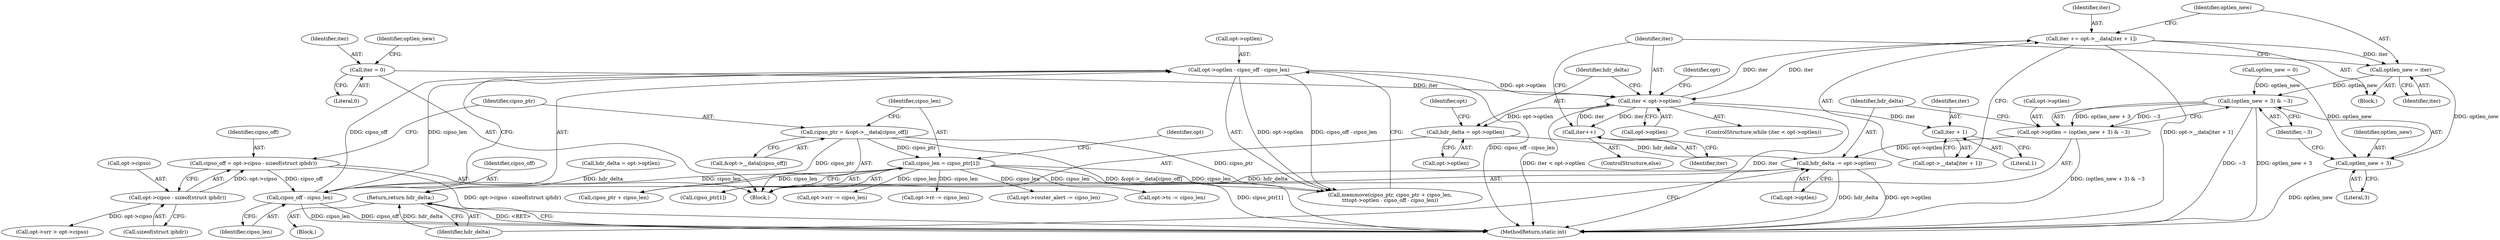 digraph "1_linux_f6d8bd051c391c1c0458a30b2a7abcd939329259_5@array" {
"1000247" [label="(Call,iter += opt->__data[iter + 1])"];
"1000233" [label="(Call,iter < opt->optlen)"];
"1000226" [label="(Call,iter = 0)"];
"1000260" [label="(Call,iter++)"];
"1000247" [label="(Call,iter += opt->__data[iter + 1])"];
"1000219" [label="(Call,opt->optlen - cipso_off - cipso_len)"];
"1000223" [label="(Call,cipso_off - cipso_len)"];
"1000136" [label="(Call,cipso_off = opt->cipso - sizeof(struct iphdr))"];
"1000138" [label="(Call,opt->cipso - sizeof(struct iphdr))"];
"1000152" [label="(Call,cipso_len = cipso_ptr[1])"];
"1000144" [label="(Call,cipso_ptr = &opt->__data[cipso_off])"];
"1000256" [label="(Call,optlen_new = iter)"];
"1000271" [label="(Call,(optlen_new + 3) & ~3)"];
"1000267" [label="(Call,opt->optlen = (optlen_new + 3) & ~3)"];
"1000276" [label="(Call,hdr_delta -= opt->optlen)"];
"1000294" [label="(Return,return hdr_delta;)"];
"1000272" [label="(Call,optlen_new + 3)"];
"1000253" [label="(Call,iter + 1)"];
"1000262" [label="(Call,hdr_delta = opt->optlen)"];
"1000246" [label="(Block,)"];
"1000226" [label="(Call,iter = 0)"];
"1000249" [label="(Call,opt->__data[iter + 1])"];
"1000296" [label="(MethodReturn,static int)"];
"1000228" [label="(Literal,0)"];
"1000259" [label="(ControlStructure,else)"];
"1000154" [label="(Call,cipso_ptr[1])"];
"1000272" [label="(Call,optlen_new + 3)"];
"1000294" [label="(Return,return hdr_delta;)"];
"1000142" [label="(Call,sizeof(struct iphdr))"];
"1000138" [label="(Call,opt->cipso - sizeof(struct iphdr))"];
"1000268" [label="(Call,opt->optlen)"];
"1000153" [label="(Identifier,cipso_len)"];
"1000235" [label="(Call,opt->optlen)"];
"1000242" [label="(Identifier,opt)"];
"1000273" [label="(Identifier,optlen_new)"];
"1000227" [label="(Identifier,iter)"];
"1000136" [label="(Call,cipso_off = opt->cipso - sizeof(struct iphdr))"];
"1000261" [label="(Identifier,iter)"];
"1000267" [label="(Call,opt->optlen = (optlen_new + 3) & ~3)"];
"1000253" [label="(Call,iter + 1)"];
"1000258" [label="(Identifier,iter)"];
"1000223" [label="(Call,cipso_off - cipso_len)"];
"1000216" [label="(Call,cipso_ptr + cipso_len)"];
"1000257" [label="(Identifier,optlen_new)"];
"1000233" [label="(Call,iter < opt->optlen)"];
"1000219" [label="(Call,opt->optlen - cipso_off - cipso_len)"];
"1000254" [label="(Identifier,iter)"];
"1000232" [label="(ControlStructure,while (iter < opt->optlen))"];
"1000160" [label="(Identifier,opt)"];
"1000275" [label="(Identifier,~3)"];
"1000165" [label="(Call,opt->srr -= cipso_len)"];
"1000260" [label="(Call,iter++)"];
"1000229" [label="(Call,optlen_new = 0)"];
"1000274" [label="(Literal,3)"];
"1000230" [label="(Identifier,optlen_new)"];
"1000287" [label="(Call,hdr_delta = opt->optlen)"];
"1000145" [label="(Identifier,cipso_ptr)"];
"1000220" [label="(Call,opt->optlen)"];
"1000276" [label="(Call,hdr_delta -= opt->optlen)"];
"1000104" [label="(Block,)"];
"1000271" [label="(Call,(optlen_new + 3) & ~3)"];
"1000152" [label="(Call,cipso_len = cipso_ptr[1])"];
"1000225" [label="(Identifier,cipso_len)"];
"1000263" [label="(Identifier,hdr_delta)"];
"1000178" [label="(Call,opt->rr -= cipso_len)"];
"1000158" [label="(Call,opt->srr > opt->cipso)"];
"1000139" [label="(Call,opt->cipso)"];
"1000214" [label="(Call,memmove(cipso_ptr, cipso_ptr + cipso_len,\n\t\t\topt->optlen - cipso_off - cipso_len))"];
"1000248" [label="(Identifier,iter)"];
"1000137" [label="(Identifier,cipso_off)"];
"1000204" [label="(Call,opt->router_alert -= cipso_len)"];
"1000247" [label="(Call,iter += opt->__data[iter + 1])"];
"1000234" [label="(Identifier,iter)"];
"1000295" [label="(Identifier,hdr_delta)"];
"1000191" [label="(Call,opt->ts -= cipso_len)"];
"1000269" [label="(Identifier,opt)"];
"1000224" [label="(Identifier,cipso_off)"];
"1000146" [label="(Call,&opt->__data[cipso_off])"];
"1000256" [label="(Call,optlen_new = iter)"];
"1000278" [label="(Call,opt->optlen)"];
"1000130" [label="(Block,)"];
"1000277" [label="(Identifier,hdr_delta)"];
"1000255" [label="(Literal,1)"];
"1000264" [label="(Call,opt->optlen)"];
"1000262" [label="(Call,hdr_delta = opt->optlen)"];
"1000144" [label="(Call,cipso_ptr = &opt->__data[cipso_off])"];
"1000247" -> "1000246"  [label="AST: "];
"1000247" -> "1000249"  [label="CFG: "];
"1000248" -> "1000247"  [label="AST: "];
"1000249" -> "1000247"  [label="AST: "];
"1000257" -> "1000247"  [label="CFG: "];
"1000247" -> "1000296"  [label="DDG: opt->__data[iter + 1]"];
"1000247" -> "1000233"  [label="DDG: iter"];
"1000233" -> "1000247"  [label="DDG: iter"];
"1000247" -> "1000256"  [label="DDG: iter"];
"1000233" -> "1000232"  [label="AST: "];
"1000233" -> "1000235"  [label="CFG: "];
"1000234" -> "1000233"  [label="AST: "];
"1000235" -> "1000233"  [label="AST: "];
"1000242" -> "1000233"  [label="CFG: "];
"1000263" -> "1000233"  [label="CFG: "];
"1000233" -> "1000296"  [label="DDG: iter < opt->optlen"];
"1000233" -> "1000296"  [label="DDG: iter"];
"1000226" -> "1000233"  [label="DDG: iter"];
"1000260" -> "1000233"  [label="DDG: iter"];
"1000219" -> "1000233"  [label="DDG: opt->optlen"];
"1000233" -> "1000253"  [label="DDG: iter"];
"1000233" -> "1000260"  [label="DDG: iter"];
"1000233" -> "1000262"  [label="DDG: opt->optlen"];
"1000226" -> "1000130"  [label="AST: "];
"1000226" -> "1000228"  [label="CFG: "];
"1000227" -> "1000226"  [label="AST: "];
"1000228" -> "1000226"  [label="AST: "];
"1000230" -> "1000226"  [label="CFG: "];
"1000260" -> "1000259"  [label="AST: "];
"1000260" -> "1000261"  [label="CFG: "];
"1000261" -> "1000260"  [label="AST: "];
"1000234" -> "1000260"  [label="CFG: "];
"1000219" -> "1000214"  [label="AST: "];
"1000219" -> "1000223"  [label="CFG: "];
"1000220" -> "1000219"  [label="AST: "];
"1000223" -> "1000219"  [label="AST: "];
"1000214" -> "1000219"  [label="CFG: "];
"1000219" -> "1000296"  [label="DDG: cipso_off - cipso_len"];
"1000219" -> "1000214"  [label="DDG: opt->optlen"];
"1000219" -> "1000214"  [label="DDG: cipso_off - cipso_len"];
"1000223" -> "1000219"  [label="DDG: cipso_off"];
"1000223" -> "1000219"  [label="DDG: cipso_len"];
"1000223" -> "1000225"  [label="CFG: "];
"1000224" -> "1000223"  [label="AST: "];
"1000225" -> "1000223"  [label="AST: "];
"1000223" -> "1000296"  [label="DDG: cipso_len"];
"1000223" -> "1000296"  [label="DDG: cipso_off"];
"1000136" -> "1000223"  [label="DDG: cipso_off"];
"1000152" -> "1000223"  [label="DDG: cipso_len"];
"1000136" -> "1000130"  [label="AST: "];
"1000136" -> "1000138"  [label="CFG: "];
"1000137" -> "1000136"  [label="AST: "];
"1000138" -> "1000136"  [label="AST: "];
"1000145" -> "1000136"  [label="CFG: "];
"1000136" -> "1000296"  [label="DDG: opt->cipso - sizeof(struct iphdr)"];
"1000138" -> "1000136"  [label="DDG: opt->cipso"];
"1000138" -> "1000142"  [label="CFG: "];
"1000139" -> "1000138"  [label="AST: "];
"1000142" -> "1000138"  [label="AST: "];
"1000138" -> "1000158"  [label="DDG: opt->cipso"];
"1000152" -> "1000130"  [label="AST: "];
"1000152" -> "1000154"  [label="CFG: "];
"1000153" -> "1000152"  [label="AST: "];
"1000154" -> "1000152"  [label="AST: "];
"1000160" -> "1000152"  [label="CFG: "];
"1000152" -> "1000296"  [label="DDG: cipso_ptr[1]"];
"1000144" -> "1000152"  [label="DDG: cipso_ptr"];
"1000152" -> "1000165"  [label="DDG: cipso_len"];
"1000152" -> "1000178"  [label="DDG: cipso_len"];
"1000152" -> "1000191"  [label="DDG: cipso_len"];
"1000152" -> "1000204"  [label="DDG: cipso_len"];
"1000152" -> "1000214"  [label="DDG: cipso_len"];
"1000152" -> "1000216"  [label="DDG: cipso_len"];
"1000144" -> "1000130"  [label="AST: "];
"1000144" -> "1000146"  [label="CFG: "];
"1000145" -> "1000144"  [label="AST: "];
"1000146" -> "1000144"  [label="AST: "];
"1000153" -> "1000144"  [label="CFG: "];
"1000144" -> "1000296"  [label="DDG: &opt->__data[cipso_off]"];
"1000144" -> "1000214"  [label="DDG: cipso_ptr"];
"1000144" -> "1000216"  [label="DDG: cipso_ptr"];
"1000256" -> "1000246"  [label="AST: "];
"1000256" -> "1000258"  [label="CFG: "];
"1000257" -> "1000256"  [label="AST: "];
"1000258" -> "1000256"  [label="AST: "];
"1000234" -> "1000256"  [label="CFG: "];
"1000256" -> "1000271"  [label="DDG: optlen_new"];
"1000256" -> "1000272"  [label="DDG: optlen_new"];
"1000271" -> "1000267"  [label="AST: "];
"1000271" -> "1000275"  [label="CFG: "];
"1000272" -> "1000271"  [label="AST: "];
"1000275" -> "1000271"  [label="AST: "];
"1000267" -> "1000271"  [label="CFG: "];
"1000271" -> "1000296"  [label="DDG: ~3"];
"1000271" -> "1000296"  [label="DDG: optlen_new + 3"];
"1000271" -> "1000267"  [label="DDG: optlen_new + 3"];
"1000271" -> "1000267"  [label="DDG: ~3"];
"1000229" -> "1000271"  [label="DDG: optlen_new"];
"1000267" -> "1000130"  [label="AST: "];
"1000268" -> "1000267"  [label="AST: "];
"1000277" -> "1000267"  [label="CFG: "];
"1000267" -> "1000296"  [label="DDG: (optlen_new + 3) & ~3"];
"1000267" -> "1000276"  [label="DDG: opt->optlen"];
"1000276" -> "1000130"  [label="AST: "];
"1000276" -> "1000278"  [label="CFG: "];
"1000277" -> "1000276"  [label="AST: "];
"1000278" -> "1000276"  [label="AST: "];
"1000295" -> "1000276"  [label="CFG: "];
"1000276" -> "1000296"  [label="DDG: opt->optlen"];
"1000276" -> "1000296"  [label="DDG: hdr_delta"];
"1000262" -> "1000276"  [label="DDG: hdr_delta"];
"1000276" -> "1000294"  [label="DDG: hdr_delta"];
"1000294" -> "1000104"  [label="AST: "];
"1000294" -> "1000295"  [label="CFG: "];
"1000295" -> "1000294"  [label="AST: "];
"1000296" -> "1000294"  [label="CFG: "];
"1000294" -> "1000296"  [label="DDG: <RET>"];
"1000295" -> "1000294"  [label="DDG: hdr_delta"];
"1000287" -> "1000294"  [label="DDG: hdr_delta"];
"1000272" -> "1000274"  [label="CFG: "];
"1000273" -> "1000272"  [label="AST: "];
"1000274" -> "1000272"  [label="AST: "];
"1000275" -> "1000272"  [label="CFG: "];
"1000272" -> "1000296"  [label="DDG: optlen_new"];
"1000229" -> "1000272"  [label="DDG: optlen_new"];
"1000253" -> "1000249"  [label="AST: "];
"1000253" -> "1000255"  [label="CFG: "];
"1000254" -> "1000253"  [label="AST: "];
"1000255" -> "1000253"  [label="AST: "];
"1000249" -> "1000253"  [label="CFG: "];
"1000262" -> "1000130"  [label="AST: "];
"1000262" -> "1000264"  [label="CFG: "];
"1000263" -> "1000262"  [label="AST: "];
"1000264" -> "1000262"  [label="AST: "];
"1000269" -> "1000262"  [label="CFG: "];
}

